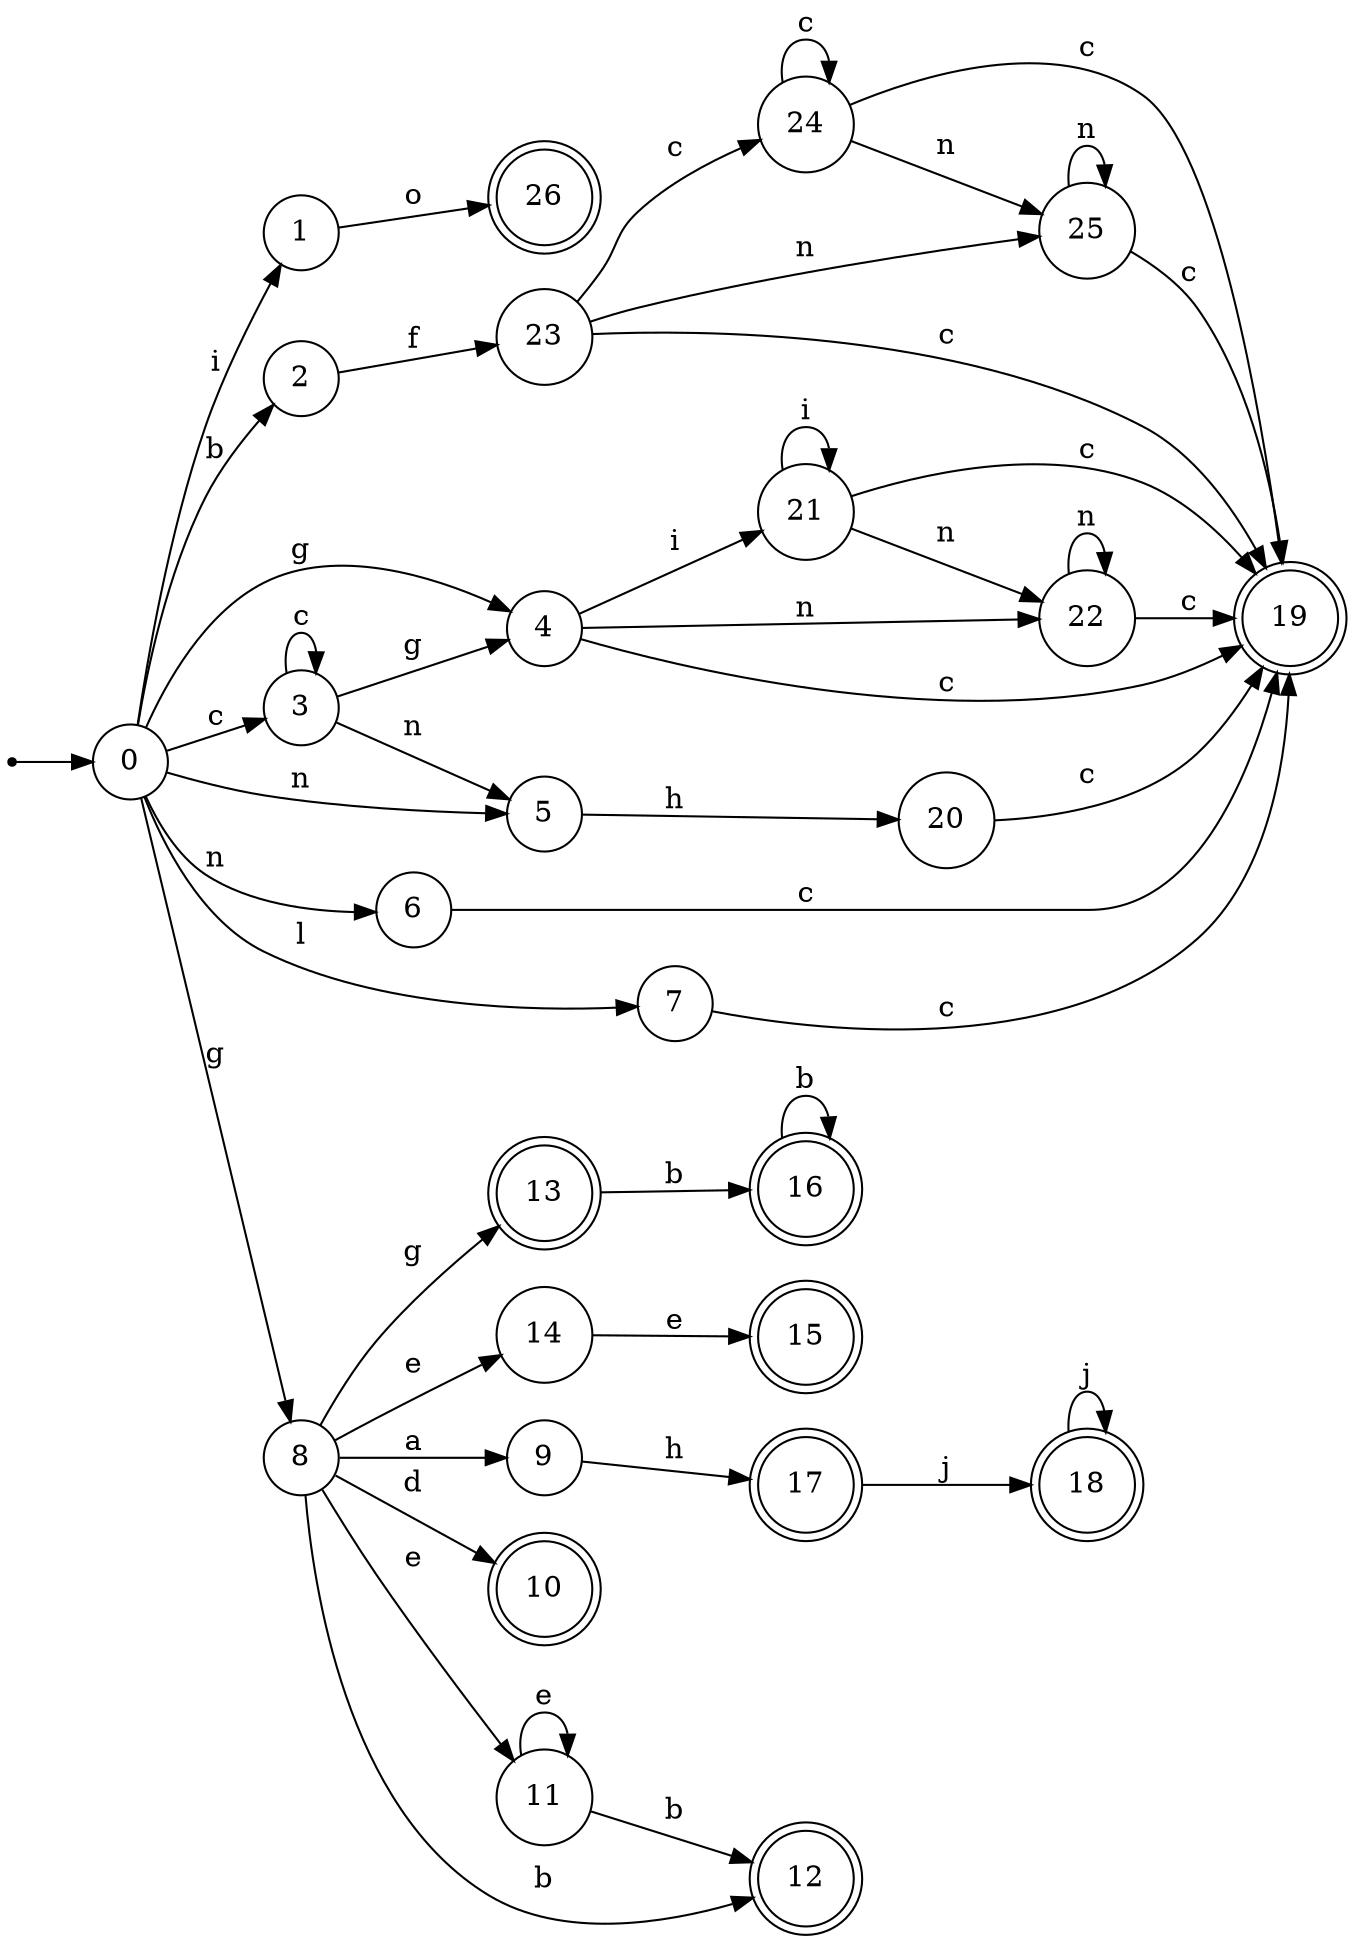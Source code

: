 digraph finite_state_machine {
rankdir=LR;
size="20,20";
node [shape = point]; "dummy0"
node [shape = circle]; "0";
"dummy0" -> "0";
node [shape = circle]; "1";
node [shape = circle]; "2";
node [shape = circle]; "3";
node [shape = circle]; "4";
node [shape = circle]; "5";
node [shape = circle]; "6";
node [shape = circle]; "7";
node [shape = circle]; "8";
node [shape = circle]; "9";
node [shape = doublecircle]; "10";node [shape = circle]; "11";
node [shape = doublecircle]; "12";node [shape = doublecircle]; "13";node [shape = circle]; "14";
node [shape = doublecircle]; "15";node [shape = doublecircle]; "16";node [shape = doublecircle]; "17";node [shape = doublecircle]; "18";node [shape = doublecircle]; "19";node [shape = circle]; "20";
node [shape = circle]; "21";
node [shape = circle]; "22";
node [shape = circle]; "23";
node [shape = circle]; "24";
node [shape = circle]; "25";
node [shape = doublecircle]; "26";"0" -> "1" [label = "i"];
 "0" -> "2" [label = "b"];
 "0" -> "3" [label = "c"];
 "0" -> "8" [label = "g"];
 "0" -> "4" [label = "g"];
 "0" -> "5" [label = "n"];
 "0" -> "6" [label = "n"];
 "0" -> "7" [label = "l"];
 "8" -> "9" [label = "a"];
 "8" -> "10" [label = "d"];
 "8" -> "11" [label = "e"];
 "8" -> "14" [label = "e"];
 "8" -> "12" [label = "b"];
 "8" -> "13" [label = "g"];
 "14" -> "15" [label = "e"];
 "13" -> "16" [label = "b"];
 "16" -> "16" [label = "b"];
 "11" -> "11" [label = "e"];
 "11" -> "12" [label = "b"];
 "9" -> "17" [label = "h"];
 "17" -> "18" [label = "j"];
 "18" -> "18" [label = "j"];
 "7" -> "19" [label = "c"];
 "6" -> "19" [label = "c"];
 "5" -> "20" [label = "h"];
 "20" -> "19" [label = "c"];
 "4" -> "21" [label = "i"];
 "4" -> "22" [label = "n"];
 "4" -> "19" [label = "c"];
 "22" -> "22" [label = "n"];
 "22" -> "19" [label = "c"];
 "21" -> "21" [label = "i"];
 "21" -> "22" [label = "n"];
 "21" -> "19" [label = "c"];
 "3" -> "3" [label = "c"];
 "3" -> "4" [label = "g"];
 "3" -> "5" [label = "n"];
 "2" -> "23" [label = "f"];
 "23" -> "24" [label = "c"];
 "23" -> "19" [label = "c"];
 "23" -> "25" [label = "n"];
 "25" -> "25" [label = "n"];
 "25" -> "19" [label = "c"];
 "24" -> "24" [label = "c"];
 "24" -> "19" [label = "c"];
 "24" -> "25" [label = "n"];
 "1" -> "26" [label = "o"];
 }

